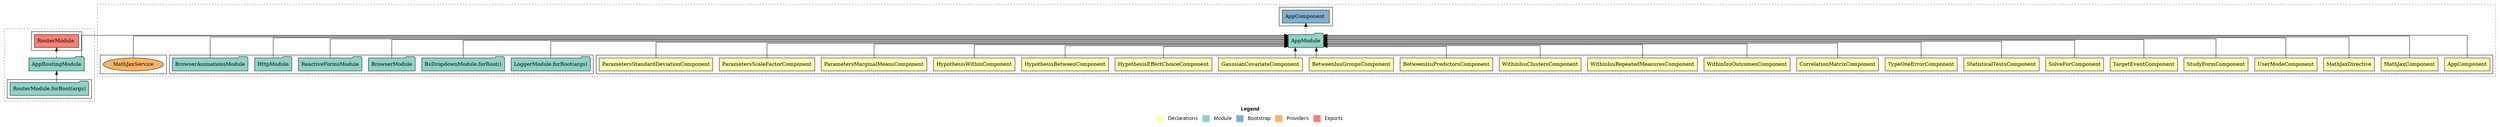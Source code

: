 digraph dependencies { node [shape="rect", style="filled", colorscheme=set312]; ranksep=0.4; compound=false; remincross=true; splines=true; splines=ortho; rankdir=LR; rankdir=TB; rankdir=BT; label=<<table BORDER="0"> <tr> <td colspan="5" align="center"><b>Legend</b></td> </tr> <tr> <td> <table BORDER="0"> <tr> <td bgcolor="#ffffb3" width="20"></td> <td>  Declarations</td> </tr> </table> </td> <td> <table BORDER="0"> <tr> <td bgcolor="#8dd3c7" width="20"></td> <td>  Module</td> </tr> </table> </td> <td> <table BORDER="0"> <tr> <td bgcolor="#80b1d3" width="20"></td> <td>  Bootstrap</td> </tr> </table> </td> <td> <table BORDER="0"> <tr> <td bgcolor="#fdb462" width="20"></td> <td>  Providers</td> </tr> </table> </td> <td> <table BORDER="0"> <tr> <td bgcolor="#fb8072" width="20"></td> <td>  Exports</td> </tr> </table> </td> </tr></table>>; ratio=compress; fontname="sans-serif";  subgraph "cluster_AppRoutingModule" { label=""; style="dotted";node [shape="folder", fillcolor=1]; subgraph cluster_AppRoutingModule_declarations { style="solid";node [style="filled", shape="rect"]; }    subgraph cluster_AppRoutingModule_imports { style="solid"; node [style="filled", fillcolor=1, shape="rect"];    "RouterModule.forRoot(args)" [label="RouterModule.forRoot(args)", shape="folder"];   }    "RouterModule.forRoot(args)" -> "AppRoutingModule" [lhead="cluster_AppRoutingModule", ltail="cluster_AppRoutingModule_imports"];     subgraph cluster_AppRoutingModule_exports { style="solid";node [style="filled", fillcolor=4, shape="rect"];"RouterModule " [label="RouterModule ", shape="rect"]}  "AppRoutingModule" -> "RouterModule " [style="dashed", ltail="cluster_AppRoutingModule" lhead="cluster_AppRoutingModule_exports"];    subgraph cluster_AppRoutingModule_bootstrap { style="solid"; node [style="filled", fillcolor=5, shape="rect"];  }    subgraph cluster_AppRoutingModule_providers { style="solid"; node [style="filled", fillcolor=6, shape="rect"];   }     }  subgraph "cluster_AppModule" { label=""; style="dotted";node [shape="folder", fillcolor=1]; subgraph cluster_AppModule_declarations { style="solid";node [style="filled", shape="rect"]; node [fillcolor=2]; "AppComponent"; node [fillcolor=2]; "MathJaxComponent"; node [fillcolor=2]; "MathJaxDirective"; node [fillcolor=2]; "UserModeComponent"; node [fillcolor=2]; "StudyFormComponent"; node [fillcolor=2]; "TargetEventComponent"; node [fillcolor=2]; "SolveForComponent"; node [fillcolor=2]; "StatisticalTestsComponent"; node [fillcolor=2]; "TypeOneErrorComponent"; node [fillcolor=2]; "CorrelationMatrixComponent"; node [fillcolor=2]; "WithinIsuOutcomesComponent"; node [fillcolor=2]; "WithinIsuRepeatedMeasuresComponent"; node [fillcolor=2]; "WithinIsuClustersComponent"; node [fillcolor=2]; "BetweenIsuPredictorsComponent"; node [fillcolor=2]; "BetweenIsuGroupsComponent"; node [fillcolor=2]; "GaussianCovariateComponent"; node [fillcolor=2]; "HypothesisEffectChoiceComponent"; node [fillcolor=2]; "HypothesisBetweenComponent"; node [fillcolor=2]; "HypothesisWithinComponent"; node [fillcolor=2]; "ParametersMarginalMeansComponent"; node [fillcolor=2]; "ParametersScaleFactorComponent"; node [fillcolor=2]; "ParametersStandardDeviationComponent"; }  "AppComponent" -> "AppModule" [style="solid", lhead="cluster_AppModule" ltail="cluster_AppModule_declarations"]; subgraph "cluster_AppModule_AppComponent_providers" { style="solid";  }  "MathJaxComponent" -> "AppModule" [style="solid", lhead="cluster_AppModule" ltail="cluster_AppModule_declarations"]; subgraph "cluster_AppModule_MathJaxComponent_providers" { style="solid";  }  "MathJaxDirective" -> "AppModule" [style="solid", lhead="cluster_AppModule" ltail="cluster_AppModule_declarations"]; subgraph "cluster_AppModule_MathJaxDirective_providers" { style="solid";  }  "UserModeComponent" -> "AppModule" [style="solid", lhead="cluster_AppModule" ltail="cluster_AppModule_declarations"]; subgraph "cluster_AppModule_UserModeComponent_providers" { style="solid";  }  "StudyFormComponent" -> "AppModule" [style="solid", lhead="cluster_AppModule" ltail="cluster_AppModule_declarations"]; subgraph "cluster_AppModule_StudyFormComponent_providers" { style="solid";  }  "TargetEventComponent" -> "AppModule" [style="solid", lhead="cluster_AppModule" ltail="cluster_AppModule_declarations"]; subgraph "cluster_AppModule_TargetEventComponent_providers" { style="solid";  }  "SolveForComponent" -> "AppModule" [style="solid", lhead="cluster_AppModule" ltail="cluster_AppModule_declarations"]; subgraph "cluster_AppModule_SolveForComponent_providers" { style="solid";  }  "StatisticalTestsComponent" -> "AppModule" [style="solid", lhead="cluster_AppModule" ltail="cluster_AppModule_declarations"]; subgraph "cluster_AppModule_StatisticalTestsComponent_providers" { style="solid";  }  "TypeOneErrorComponent" -> "AppModule" [style="solid", lhead="cluster_AppModule" ltail="cluster_AppModule_declarations"]; subgraph "cluster_AppModule_TypeOneErrorComponent_providers" { style="solid";  }  "CorrelationMatrixComponent" -> "AppModule" [style="solid", lhead="cluster_AppModule" ltail="cluster_AppModule_declarations"]; subgraph "cluster_AppModule_CorrelationMatrixComponent_providers" { style="solid";  }  "WithinIsuOutcomesComponent" -> "AppModule" [style="solid", lhead="cluster_AppModule" ltail="cluster_AppModule_declarations"]; subgraph "cluster_AppModule_WithinIsuOutcomesComponent_providers" { style="solid";  }  "WithinIsuRepeatedMeasuresComponent" -> "AppModule" [style="solid", lhead="cluster_AppModule" ltail="cluster_AppModule_declarations"]; subgraph "cluster_AppModule_WithinIsuRepeatedMeasuresComponent_providers" { style="solid";  }  "WithinIsuClustersComponent" -> "AppModule" [style="solid", lhead="cluster_AppModule" ltail="cluster_AppModule_declarations"]; subgraph "cluster_AppModule_WithinIsuClustersComponent_providers" { style="solid";  }  "BetweenIsuPredictorsComponent" -> "AppModule" [style="solid", lhead="cluster_AppModule" ltail="cluster_AppModule_declarations"]; subgraph "cluster_AppModule_BetweenIsuPredictorsComponent_providers" { style="solid";  }  "BetweenIsuGroupsComponent" -> "AppModule" [style="solid", lhead="cluster_AppModule" ltail="cluster_AppModule_declarations"]; subgraph "cluster_AppModule_BetweenIsuGroupsComponent_providers" { style="solid";  }  "GaussianCovariateComponent" -> "AppModule" [style="solid", lhead="cluster_AppModule" ltail="cluster_AppModule_declarations"]; subgraph "cluster_AppModule_GaussianCovariateComponent_providers" { style="solid";  }  "HypothesisEffectChoiceComponent" -> "AppModule" [style="solid", lhead="cluster_AppModule" ltail="cluster_AppModule_declarations"]; subgraph "cluster_AppModule_HypothesisEffectChoiceComponent_providers" { style="solid";  }  "HypothesisBetweenComponent" -> "AppModule" [style="solid", lhead="cluster_AppModule" ltail="cluster_AppModule_declarations"]; subgraph "cluster_AppModule_HypothesisBetweenComponent_providers" { style="solid";  }  "HypothesisWithinComponent" -> "AppModule" [style="solid", lhead="cluster_AppModule" ltail="cluster_AppModule_declarations"]; subgraph "cluster_AppModule_HypothesisWithinComponent_providers" { style="solid";  }  "ParametersMarginalMeansComponent" -> "AppModule" [style="solid", lhead="cluster_AppModule" ltail="cluster_AppModule_declarations"]; subgraph "cluster_AppModule_ParametersMarginalMeansComponent_providers" { style="solid";  }  "ParametersScaleFactorComponent" -> "AppModule" [style="solid", lhead="cluster_AppModule" ltail="cluster_AppModule_declarations"]; subgraph "cluster_AppModule_ParametersScaleFactorComponent_providers" { style="solid";  }  "ParametersStandardDeviationComponent" -> "AppModule" [style="solid", lhead="cluster_AppModule" ltail="cluster_AppModule_declarations"]; subgraph "cluster_AppModule_ParametersStandardDeviationComponent_providers" { style="solid";  }    subgraph cluster_AppModule_imports { style="solid"; node [style="filled", fillcolor=1, shape="rect"];    "LoggerModule.forRoot(args)" [label="LoggerModule.forRoot(args)", shape="folder"];    "BsDropdownModule.forRoot()" [label="BsDropdownModule.forRoot()", shape="folder"];    "BrowserModule" [label="BrowserModule", shape="folder"];    "ReactiveFormsModule" [label="ReactiveFormsModule", shape="folder"];    "HttpModule" [label="HttpModule", shape="folder"];    "BrowserAnimationsModule" [label="BrowserAnimationsModule", shape="folder"];    "AppRoutingModule" [label="AppRoutingModule", shape="folder"];   }    "LoggerModule.forRoot(args)" -> "AppModule" [lhead="cluster_AppModule", ltail="cluster_AppModule_imports"];    "BsDropdownModule.forRoot()" -> "AppModule" [lhead="cluster_AppModule", ltail="cluster_AppModule_imports"];    "BrowserModule" -> "AppModule" [lhead="cluster_AppModule", ltail="cluster_AppModule_imports"];    "ReactiveFormsModule" -> "AppModule" [lhead="cluster_AppModule", ltail="cluster_AppModule_imports"];    "HttpModule" -> "AppModule" [lhead="cluster_AppModule", ltail="cluster_AppModule_imports"];    "BrowserAnimationsModule" -> "AppModule" [lhead="cluster_AppModule", ltail="cluster_AppModule_imports"];    "AppRoutingModule" -> "AppModule" [lhead="cluster_AppModule", ltail="cluster_AppModule_imports"];     subgraph cluster_AppModule_exports { style="solid";node [style="filled", fillcolor=4, shape="rect"];}    subgraph cluster_AppModule_bootstrap { style="solid"; node [style="filled", fillcolor=5, shape="rect"];  "AppComponent " [label="AppComponent ", shape="rect"]  }  "AppModule" -> "AppComponent " [style="dotted", lhead="cluster_AppModule_bootstrap" ltail="cluster_AppModule"];    subgraph cluster_AppModule_providers { style="solid"; node [style="filled", fillcolor=6, shape="rect"];    "MathJaxService" [label="MathJaxService", shape="oval"];   }    "MathJaxService" -> "AppModule" [lhead="cluster_AppModule", ltail="cluster_AppModule_providers"];     }  }
